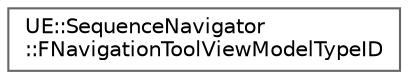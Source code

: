 digraph "Graphical Class Hierarchy"
{
 // INTERACTIVE_SVG=YES
 // LATEX_PDF_SIZE
  bgcolor="transparent";
  edge [fontname=Helvetica,fontsize=10,labelfontname=Helvetica,labelfontsize=10];
  node [fontname=Helvetica,fontsize=10,shape=box,height=0.2,width=0.4];
  rankdir="LR";
  Node0 [id="Node000000",label="UE::SequenceNavigator\l::FNavigationToolViewModelTypeID",height=0.2,width=0.4,color="grey40", fillcolor="white", style="filled",URL="$dd/d00/structUE_1_1SequenceNavigator_1_1FNavigationToolViewModelTypeID.html",tooltip=" "];
}
